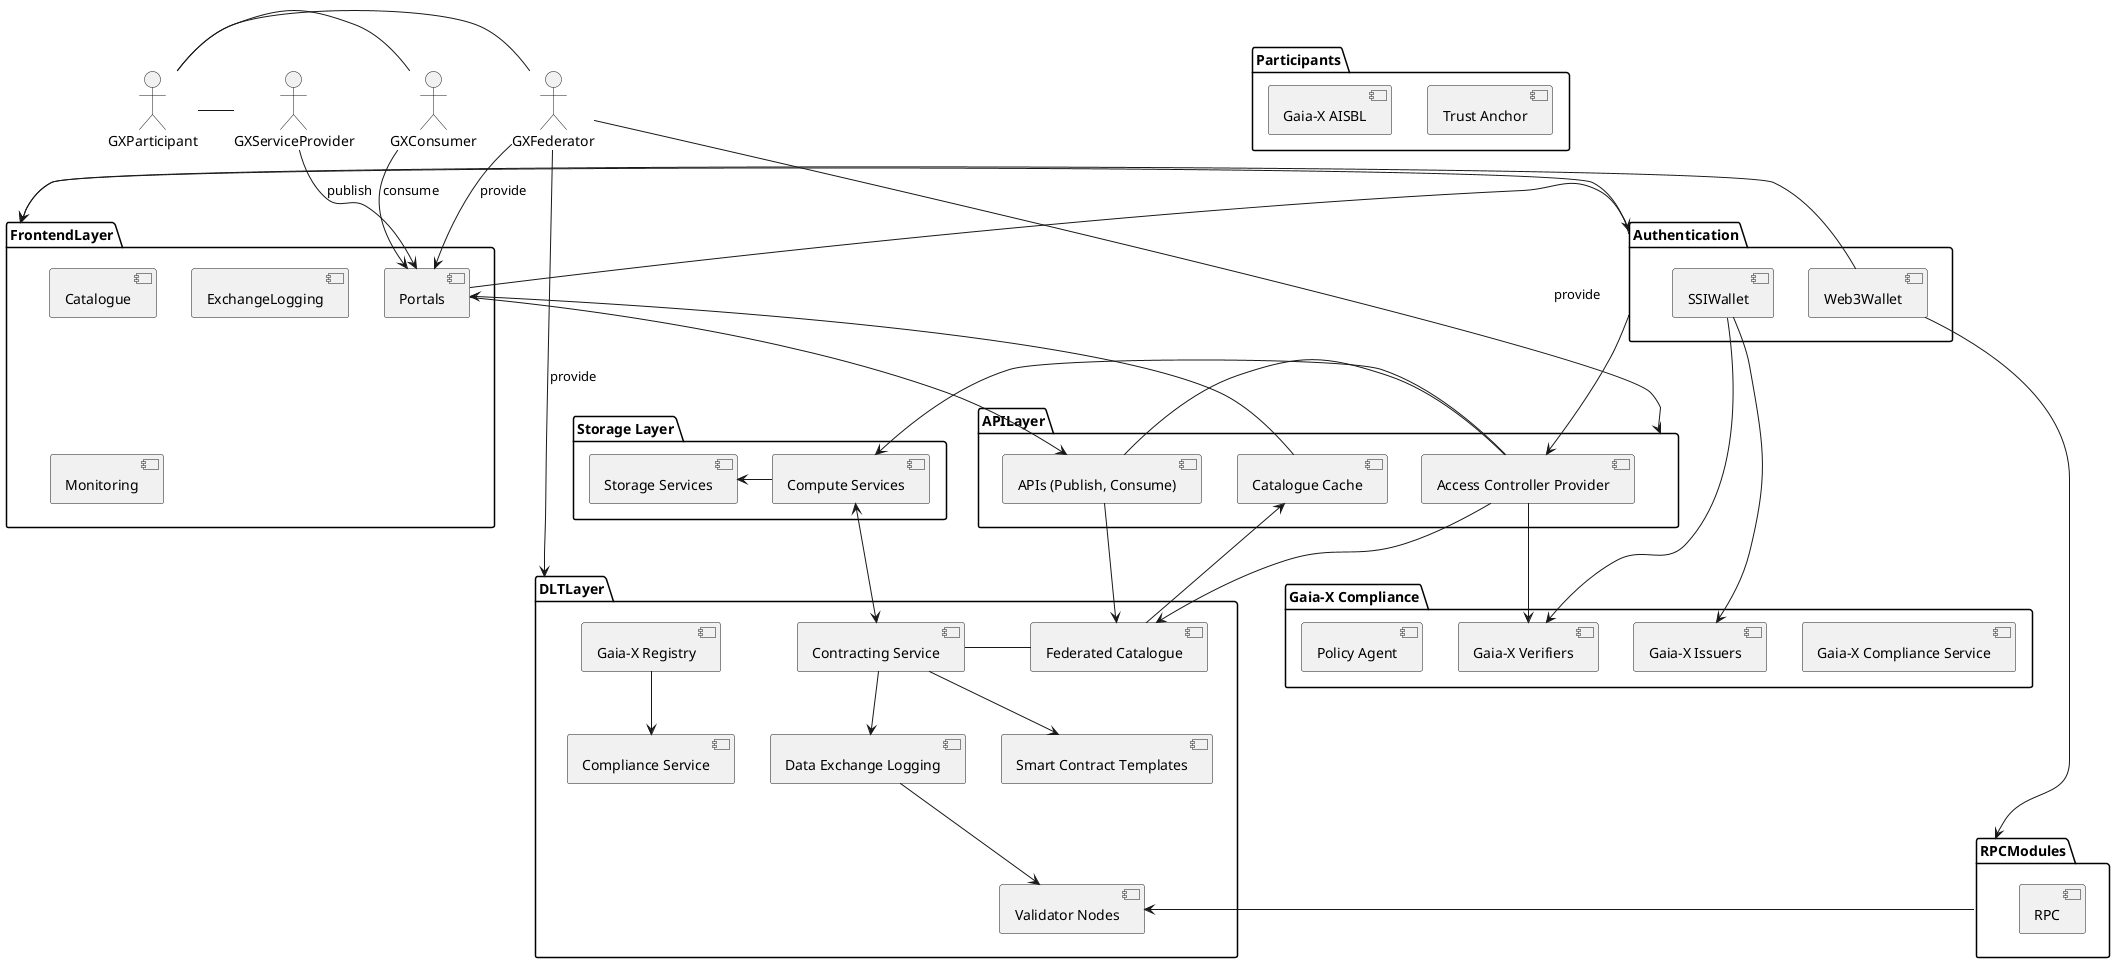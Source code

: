 @startuml
top to bottom direction

together {
actor GXParticipant
actor GXServiceProvider
actor GXConsumer
actor GXFederator
}

GXParticipant - GXServiceProvider
GXParticipant - GXConsumer
GXParticipant - GXFederator

package "Participants" {
  [Trust Anchor]
  [Gaia-X AISBL]
}
package "FrontendLayer" {
  [Portals]
  [Catalogue]
  [ExchangeLogging]
  [Monitoring]
}
package "RPCModules" {
  [RPC]
}
package "Authentication" {
  [SSIWallet]
  [Web3Wallet]
}
package "APILayer" {
  [APIs (Publish, Consume)] - [Access Controller Provider]
  [Catalogue Cache]
}
package "Storage Layer" {
  [Storage Services] <- [Compute Services]

}
package "DLTLayer" {
  [Contracting Service] - [Federated Catalogue]
  [Contracting Service]-->[Data Exchange Logging]
  [Data Exchange Logging] --> [Validator Nodes]
  [Contracting Service] --> [Smart Contract Templates]
  [Gaia-X Registry] --> [Compliance Service]
  [Federated Catalogue]
}
package "Gaia-X Compliance" {
  [Gaia-X Compliance Service]
  [Gaia-X Issuers]
  [Gaia-X Registry]  
  [Gaia-X Verifiers] 
  [Policy Agent]
}

GXConsumer --> Portals : consume
GXServiceProvider --> Portals: publish
GXFederator --> Portals: provide
GXFederator --> DLTLayer: provide
GXFederator --> APILayer: provide
[Web3Wallet] --> RPCModules
[Web3Wallet] --> FrontendLayer
[Validator Nodes] <- RPCModules
Portals -> Authentication
Authentication -> [Access Controller Provider]
Authentication -> FrontendLayer
Portals <-- [Catalogue Cache]
Portals --> [APIs (Publish, Consume)]
[APIs (Publish, Consume)] --> [Federated Catalogue]
[Federated Catalogue] --> [Catalogue Cache]
[Access Controller Provider]->[Compute Services]
[Access Controller Provider]-->[Federated Catalogue]
[Access Controller Provider] --> [Gaia-X Verifiers]
[SSIWallet] --> [Gaia-X Verifiers]
[SSIWallet] --> [Gaia-X Issuers]
[Compute Services] <--> [Contracting Service]

@enduml